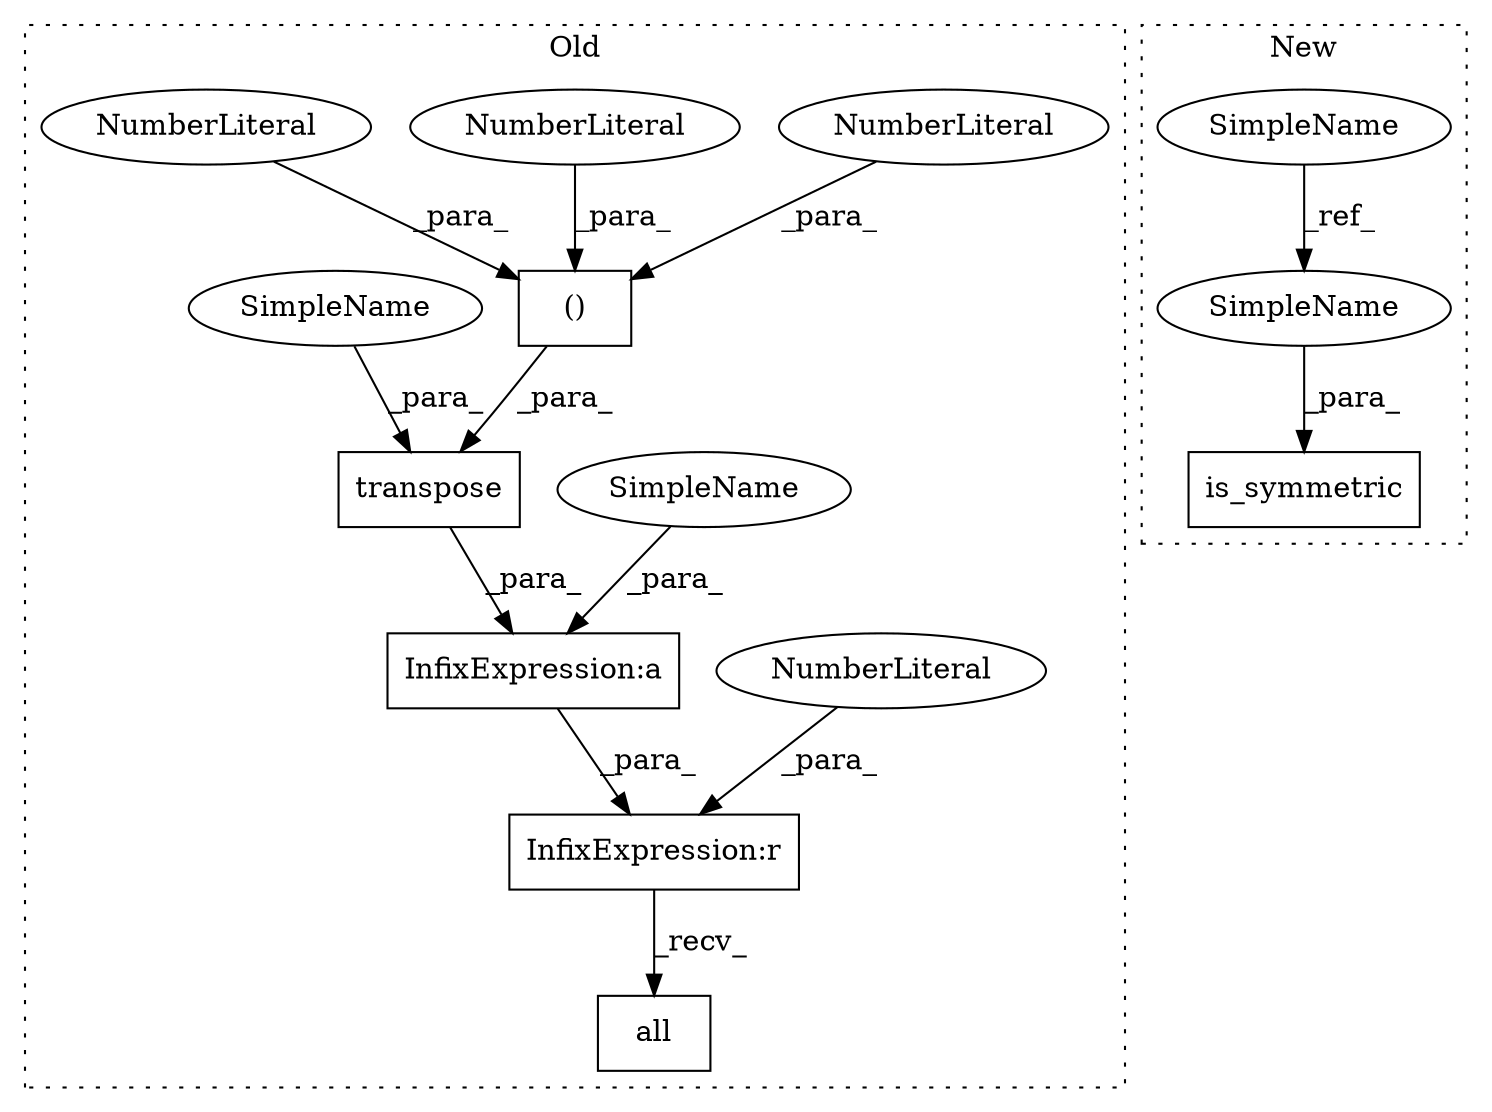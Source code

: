 digraph G {
subgraph cluster0 {
1 [label="()" a="106" s="709" l="29" shape="box"];
3 [label="all" a="32" s="748" l="5" shape="box"];
4 [label="InfixExpression:a" a="27" s="679" l="3" shape="box"];
5 [label="NumberLiteral" a="34" s="723" l="1" shape="ellipse"];
6 [label="NumberLiteral" a="34" s="737" l="1" shape="ellipse"];
7 [label="NumberLiteral" a="34" s="709" l="1" shape="ellipse"];
8 [label="InfixExpression:r" a="27" s="741" l="4" shape="box"];
9 [label="NumberLiteral" a="34" s="745" l="1" shape="ellipse"];
11 [label="transpose" a="32" s="688,738" l="10,2" shape="box"];
13 [label="SimpleName" a="42" s="674" l="5" shape="ellipse"];
14 [label="SimpleName" a="42" s="698" l="5" shape="ellipse"];
label = "Old";
style="dotted";
}
subgraph cluster1 {
2 [label="is_symmetric" a="32" s="844,862" l="13,1" shape="box"];
10 [label="SimpleName" a="42" s="813" l="5" shape="ellipse"];
12 [label="SimpleName" a="42" s="857" l="5" shape="ellipse"];
label = "New";
style="dotted";
}
1 -> 11 [label="_para_"];
4 -> 8 [label="_para_"];
5 -> 1 [label="_para_"];
6 -> 1 [label="_para_"];
7 -> 1 [label="_para_"];
8 -> 3 [label="_recv_"];
9 -> 8 [label="_para_"];
10 -> 12 [label="_ref_"];
11 -> 4 [label="_para_"];
12 -> 2 [label="_para_"];
13 -> 4 [label="_para_"];
14 -> 11 [label="_para_"];
}